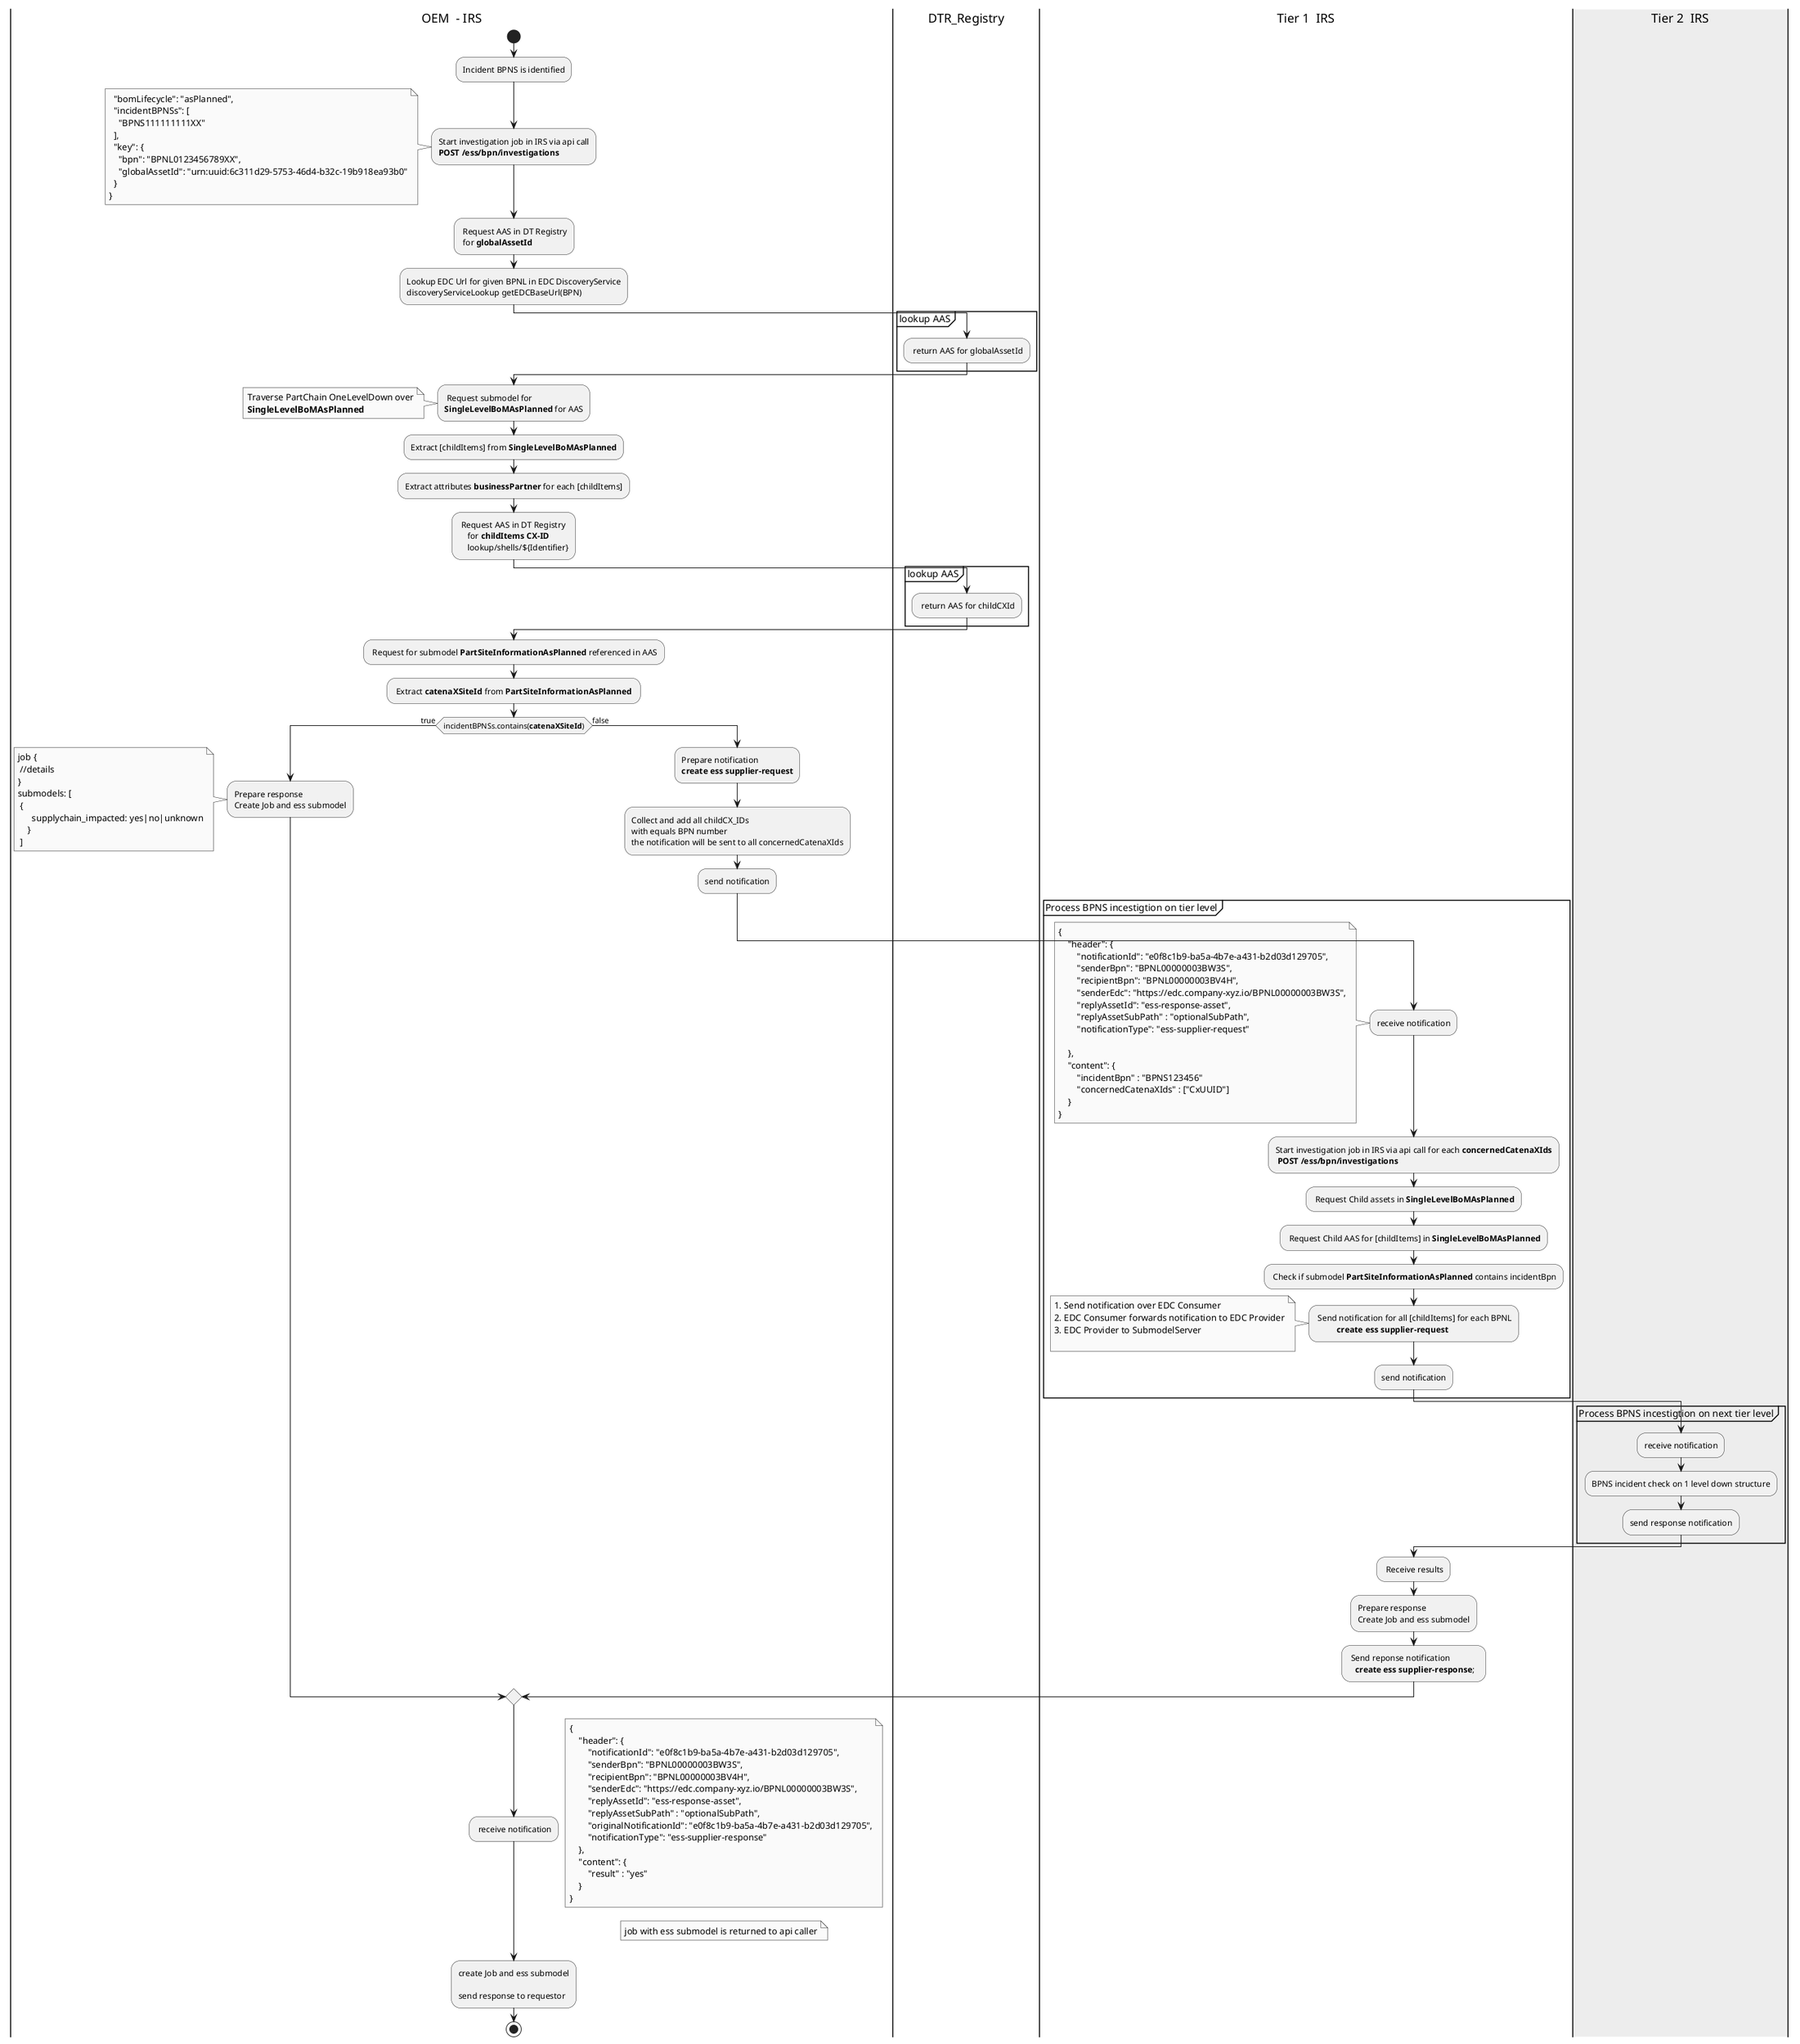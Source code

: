 @startuml
skinparam monochrome true
skinparam shadowing false

| OEM  - IRS |
start
:Incident BPNS is identified;
:Start investigation job in IRS via api call
**POST /ess/bpn/investigations**;
note left
  "bomLifecycle": "asPlanned",
  "incidentBPNSs": [
    "BPNS111111111XX"
  ],
  "key": {
    "bpn": "BPNL0123456789XX",
    "globalAssetId": "urn:uuid:6c311d29-5753-46d4-b32c-19b918ea93b0"
  }
}
end note
: Request AAS in DT Registry
 for **globalAssetId**;
    :Lookup EDC Url for given BPNL in EDC DiscoveryService
    discoveryServiceLookup getEDCBaseUrl(BPN);

|DTR_Registry|
    partition "lookup AAS" {
        : return AAS for globalAssetId;
    }

| OEM  - IRS |
: Request submodel for
**SingleLevelBoMAsPlanned** for AAS;
note left
        Traverse PartChain OneLevelDown over
        **SingleLevelBoMAsPlanned**
end note
    :Extract [childItems] from **SingleLevelBoMAsPlanned**;
    :Extract attributes **businessPartner** for each [childItems];
    : Request AAS in DT Registry
        for **childItems CX-ID**
        lookup/shells/${Identifier};
|DTR_Registry|
    partition "lookup AAS" {
        : return AAS for childCXId;
    }

| OEM  - IRS |
    : Request for submodel **PartSiteInformationAsPlanned** referenced in AAS;
    : Extract **catenaXSiteId** from **PartSiteInformationAsPlanned** ;

    if(incidentBPNSs.contains(**catenaXSiteId**))  then (true)
        :Prepare response
        Create Job and ess submodel;
        note left
            job {
             //details
            }
            submodels: [
             {
                  supplychain_impacted: yes|no|unknown
                }
             ]
        end note


    else (false)
        :Prepare notification
        **create ess supplier-request**;
        :Collect and add all childCX_IDs
        with equals BPN number
        the notification will be sent to all concernedCatenaXIds;
        :send notification;

| Tier 1  IRS |
         partition "Process BPNS incestigtion on tier level" {
            :receive notification;
            note left
                {
                    "header": {
                        "notificationId": "e0f8c1b9-ba5a-4b7e-a431-b2d03d129705",
                        "senderBpn": "BPNL00000003BW3S",
                        "recipientBpn": "BPNL00000003BV4H",
                        "senderEdc": "https://edc.company-xyz.io/BPNL00000003BW3S",
                        "replyAssetId": "ess-response-asset",
                        "replyAssetSubPath" : "optionalSubPath",
                        "notificationType": "ess-supplier-request"

                    },
                    "content": {
                        "incidentBpn" : "BPNS123456"
                        "concernedCatenaXIds" : ["CxUUID"]
                    }
                }
             end note
            :Start investigation job in IRS via api call for each **concernedCatenaXIds**
             **POST /ess/bpn/investigations**;

            : Request Child assets in **SingleLevelBoMAsPlanned**;
            : Request Child AAS for [childItems] in **SingleLevelBoMAsPlanned**;
            : Check if submodel **PartSiteInformationAsPlanned** contains incidentBpn;
            : Send notification for all [childItems] for each BPNL
                      **create ess supplier-request**;
                note left
                 1. Send notification over EDC Consumer
                 2. EDC Consumer forwards notification to EDC Provider
                 3. EDC Provider to SubmodelServer

                end note

            :send notification;
         }
|#AntiqueWhite| Tier 2  IRS |
         partition "Process BPNS incestigtion on next tier level" {
            :receive notification;
            :BPNS incident check on 1 level down structure;
            :send response notification;
        }
| Tier 1  IRS |
        : Receive results;

        :Prepare response
        Create Job and ess submodel;

         : Send reponse notification
            **create ess supplier-response**;  ;
    endif;

| OEM  - IRS |
    : receive notification;
 note right
        {
            "header": {
                "notificationId": "e0f8c1b9-ba5a-4b7e-a431-b2d03d129705",
                "senderBpn": "BPNL00000003BW3S",
                "recipientBpn": "BPNL00000003BV4H",
                "senderEdc": "https://edc.company-xyz.io/BPNL00000003BW3S",
                "replyAssetId": "ess-response-asset",
                "replyAssetSubPath" : "optionalSubPath",
                "originalNotificationId": "e0f8c1b9-ba5a-4b7e-a431-b2d03d129705",
                "notificationType": "ess-supplier-response"
            },
            "content": {
                "result" : "yes"
            }
        }
    end note
note right
    job with ess submodel is returned to api caller
end note
:create Job and ess submodel

send response to requestor;

stop



@enduml